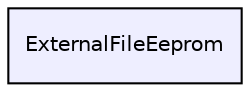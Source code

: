 digraph "ExternalFileEeprom" {
  compound=true
  node [ fontsize="10", fontname="Helvetica"];
  edge [ labelfontsize="10", labelfontname="Helvetica"];
  dir_faaa2ce7b92f4c0829f117ee3dc25af6 [shape=box, label="ExternalFileEeprom", style="filled", fillcolor="#eeeeff", pencolor="black", URL="dir_faaa2ce7b92f4c0829f117ee3dc25af6.html"];
}
